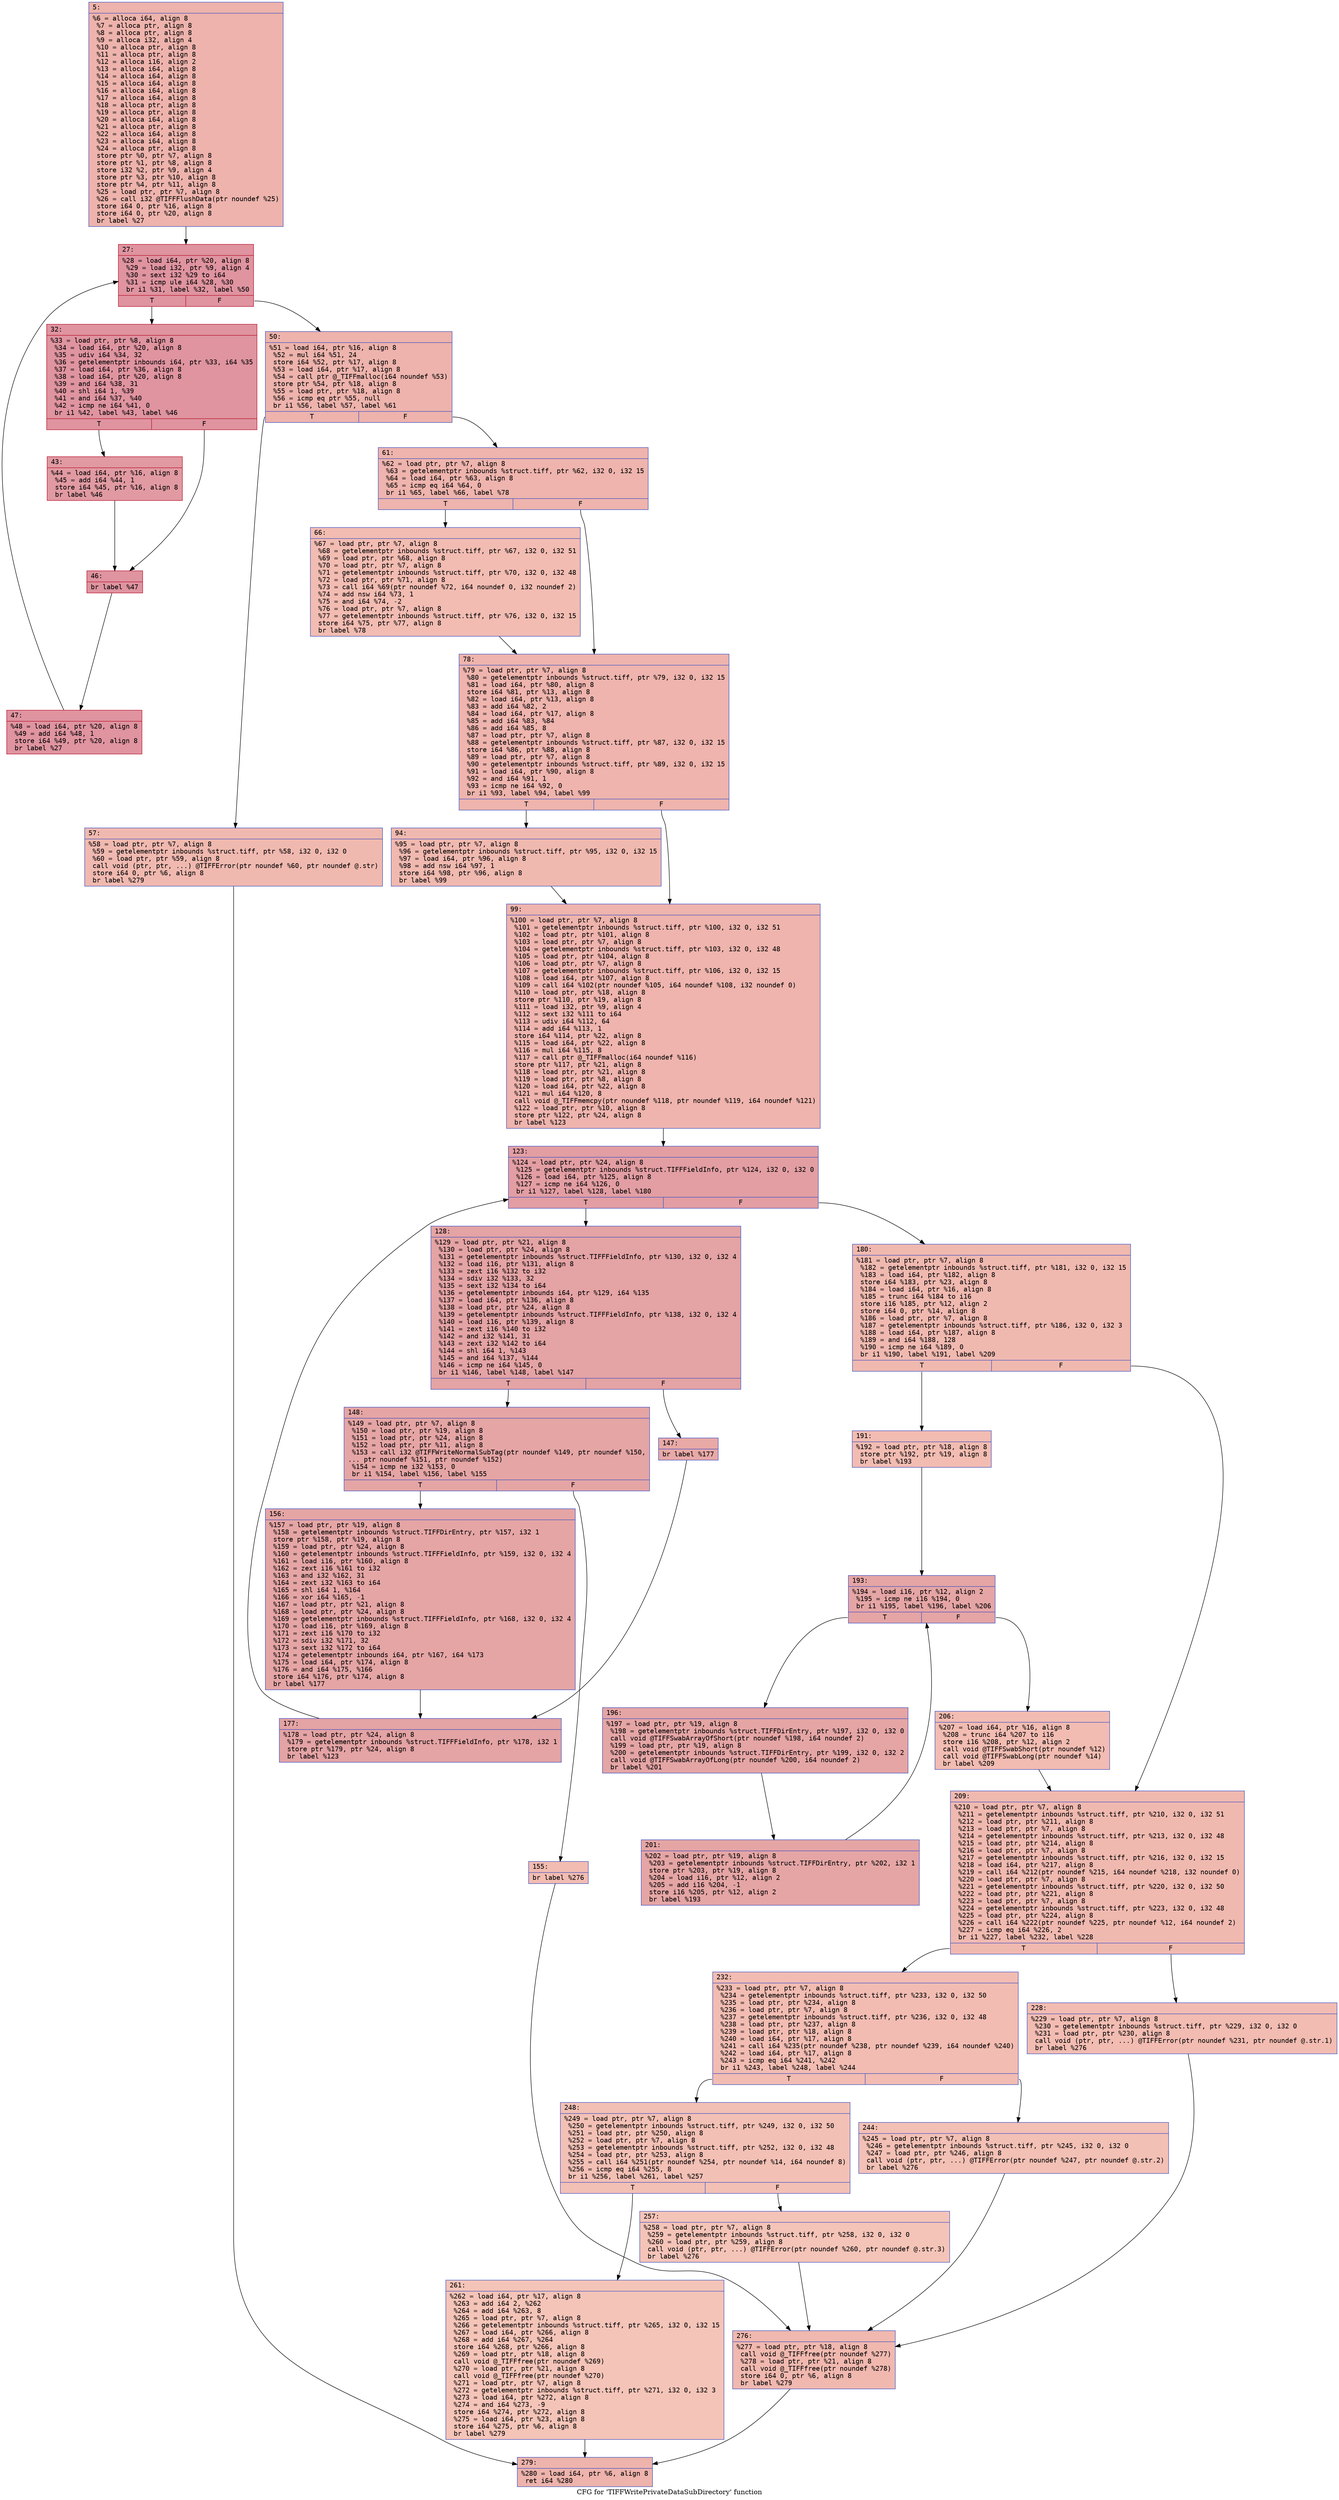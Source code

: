 digraph "CFG for 'TIFFWritePrivateDataSubDirectory' function" {
	label="CFG for 'TIFFWritePrivateDataSubDirectory' function";

	Node0x600002e582d0 [shape=record,color="#3d50c3ff", style=filled, fillcolor="#d6524470" fontname="Courier",label="{5:\l|  %6 = alloca i64, align 8\l  %7 = alloca ptr, align 8\l  %8 = alloca ptr, align 8\l  %9 = alloca i32, align 4\l  %10 = alloca ptr, align 8\l  %11 = alloca ptr, align 8\l  %12 = alloca i16, align 2\l  %13 = alloca i64, align 8\l  %14 = alloca i64, align 8\l  %15 = alloca i64, align 8\l  %16 = alloca i64, align 8\l  %17 = alloca i64, align 8\l  %18 = alloca ptr, align 8\l  %19 = alloca ptr, align 8\l  %20 = alloca i64, align 8\l  %21 = alloca ptr, align 8\l  %22 = alloca i64, align 8\l  %23 = alloca i64, align 8\l  %24 = alloca ptr, align 8\l  store ptr %0, ptr %7, align 8\l  store ptr %1, ptr %8, align 8\l  store i32 %2, ptr %9, align 4\l  store ptr %3, ptr %10, align 8\l  store ptr %4, ptr %11, align 8\l  %25 = load ptr, ptr %7, align 8\l  %26 = call i32 @TIFFFlushData(ptr noundef %25)\l  store i64 0, ptr %16, align 8\l  store i64 0, ptr %20, align 8\l  br label %27\l}"];
	Node0x600002e582d0 -> Node0x600002e58320[tooltip="5 -> 27\nProbability 100.00%" ];
	Node0x600002e58320 [shape=record,color="#b70d28ff", style=filled, fillcolor="#b70d2870" fontname="Courier",label="{27:\l|  %28 = load i64, ptr %20, align 8\l  %29 = load i32, ptr %9, align 4\l  %30 = sext i32 %29 to i64\l  %31 = icmp ule i64 %28, %30\l  br i1 %31, label %32, label %50\l|{<s0>T|<s1>F}}"];
	Node0x600002e58320:s0 -> Node0x600002e58370[tooltip="27 -> 32\nProbability 96.88%" ];
	Node0x600002e58320:s1 -> Node0x600002e584b0[tooltip="27 -> 50\nProbability 3.12%" ];
	Node0x600002e58370 [shape=record,color="#b70d28ff", style=filled, fillcolor="#b70d2870" fontname="Courier",label="{32:\l|  %33 = load ptr, ptr %8, align 8\l  %34 = load i64, ptr %20, align 8\l  %35 = udiv i64 %34, 32\l  %36 = getelementptr inbounds i64, ptr %33, i64 %35\l  %37 = load i64, ptr %36, align 8\l  %38 = load i64, ptr %20, align 8\l  %39 = and i64 %38, 31\l  %40 = shl i64 1, %39\l  %41 = and i64 %37, %40\l  %42 = icmp ne i64 %41, 0\l  br i1 %42, label %43, label %46\l|{<s0>T|<s1>F}}"];
	Node0x600002e58370:s0 -> Node0x600002e583c0[tooltip="32 -> 43\nProbability 62.50%" ];
	Node0x600002e58370:s1 -> Node0x600002e58410[tooltip="32 -> 46\nProbability 37.50%" ];
	Node0x600002e583c0 [shape=record,color="#b70d28ff", style=filled, fillcolor="#bb1b2c70" fontname="Courier",label="{43:\l|  %44 = load i64, ptr %16, align 8\l  %45 = add i64 %44, 1\l  store i64 %45, ptr %16, align 8\l  br label %46\l}"];
	Node0x600002e583c0 -> Node0x600002e58410[tooltip="43 -> 46\nProbability 100.00%" ];
	Node0x600002e58410 [shape=record,color="#b70d28ff", style=filled, fillcolor="#b70d2870" fontname="Courier",label="{46:\l|  br label %47\l}"];
	Node0x600002e58410 -> Node0x600002e58460[tooltip="46 -> 47\nProbability 100.00%" ];
	Node0x600002e58460 [shape=record,color="#b70d28ff", style=filled, fillcolor="#b70d2870" fontname="Courier",label="{47:\l|  %48 = load i64, ptr %20, align 8\l  %49 = add i64 %48, 1\l  store i64 %49, ptr %20, align 8\l  br label %27\l}"];
	Node0x600002e58460 -> Node0x600002e58320[tooltip="47 -> 27\nProbability 100.00%" ];
	Node0x600002e584b0 [shape=record,color="#3d50c3ff", style=filled, fillcolor="#d6524470" fontname="Courier",label="{50:\l|  %51 = load i64, ptr %16, align 8\l  %52 = mul i64 %51, 24\l  store i64 %52, ptr %17, align 8\l  %53 = load i64, ptr %17, align 8\l  %54 = call ptr @_TIFFmalloc(i64 noundef %53)\l  store ptr %54, ptr %18, align 8\l  %55 = load ptr, ptr %18, align 8\l  %56 = icmp eq ptr %55, null\l  br i1 %56, label %57, label %61\l|{<s0>T|<s1>F}}"];
	Node0x600002e584b0:s0 -> Node0x600002e58500[tooltip="50 -> 57\nProbability 37.50%" ];
	Node0x600002e584b0:s1 -> Node0x600002e58550[tooltip="50 -> 61\nProbability 62.50%" ];
	Node0x600002e58500 [shape=record,color="#3d50c3ff", style=filled, fillcolor="#de614d70" fontname="Courier",label="{57:\l|  %58 = load ptr, ptr %7, align 8\l  %59 = getelementptr inbounds %struct.tiff, ptr %58, i32 0, i32 0\l  %60 = load ptr, ptr %59, align 8\l  call void (ptr, ptr, ...) @TIFFError(ptr noundef %60, ptr noundef @.str)\l  store i64 0, ptr %6, align 8\l  br label %279\l}"];
	Node0x600002e58500 -> Node0x600002e58d70[tooltip="57 -> 279\nProbability 100.00%" ];
	Node0x600002e58550 [shape=record,color="#3d50c3ff", style=filled, fillcolor="#d8564670" fontname="Courier",label="{61:\l|  %62 = load ptr, ptr %7, align 8\l  %63 = getelementptr inbounds %struct.tiff, ptr %62, i32 0, i32 15\l  %64 = load i64, ptr %63, align 8\l  %65 = icmp eq i64 %64, 0\l  br i1 %65, label %66, label %78\l|{<s0>T|<s1>F}}"];
	Node0x600002e58550:s0 -> Node0x600002e585a0[tooltip="61 -> 66\nProbability 37.50%" ];
	Node0x600002e58550:s1 -> Node0x600002e585f0[tooltip="61 -> 78\nProbability 62.50%" ];
	Node0x600002e585a0 [shape=record,color="#3d50c3ff", style=filled, fillcolor="#e1675170" fontname="Courier",label="{66:\l|  %67 = load ptr, ptr %7, align 8\l  %68 = getelementptr inbounds %struct.tiff, ptr %67, i32 0, i32 51\l  %69 = load ptr, ptr %68, align 8\l  %70 = load ptr, ptr %7, align 8\l  %71 = getelementptr inbounds %struct.tiff, ptr %70, i32 0, i32 48\l  %72 = load ptr, ptr %71, align 8\l  %73 = call i64 %69(ptr noundef %72, i64 noundef 0, i32 noundef 2)\l  %74 = add nsw i64 %73, 1\l  %75 = and i64 %74, -2\l  %76 = load ptr, ptr %7, align 8\l  %77 = getelementptr inbounds %struct.tiff, ptr %76, i32 0, i32 15\l  store i64 %75, ptr %77, align 8\l  br label %78\l}"];
	Node0x600002e585a0 -> Node0x600002e585f0[tooltip="66 -> 78\nProbability 100.00%" ];
	Node0x600002e585f0 [shape=record,color="#3d50c3ff", style=filled, fillcolor="#d8564670" fontname="Courier",label="{78:\l|  %79 = load ptr, ptr %7, align 8\l  %80 = getelementptr inbounds %struct.tiff, ptr %79, i32 0, i32 15\l  %81 = load i64, ptr %80, align 8\l  store i64 %81, ptr %13, align 8\l  %82 = load i64, ptr %13, align 8\l  %83 = add i64 %82, 2\l  %84 = load i64, ptr %17, align 8\l  %85 = add i64 %83, %84\l  %86 = add i64 %85, 8\l  %87 = load ptr, ptr %7, align 8\l  %88 = getelementptr inbounds %struct.tiff, ptr %87, i32 0, i32 15\l  store i64 %86, ptr %88, align 8\l  %89 = load ptr, ptr %7, align 8\l  %90 = getelementptr inbounds %struct.tiff, ptr %89, i32 0, i32 15\l  %91 = load i64, ptr %90, align 8\l  %92 = and i64 %91, 1\l  %93 = icmp ne i64 %92, 0\l  br i1 %93, label %94, label %99\l|{<s0>T|<s1>F}}"];
	Node0x600002e585f0:s0 -> Node0x600002e58640[tooltip="78 -> 94\nProbability 50.00%" ];
	Node0x600002e585f0:s1 -> Node0x600002e58690[tooltip="78 -> 99\nProbability 50.00%" ];
	Node0x600002e58640 [shape=record,color="#3d50c3ff", style=filled, fillcolor="#de614d70" fontname="Courier",label="{94:\l|  %95 = load ptr, ptr %7, align 8\l  %96 = getelementptr inbounds %struct.tiff, ptr %95, i32 0, i32 15\l  %97 = load i64, ptr %96, align 8\l  %98 = add nsw i64 %97, 1\l  store i64 %98, ptr %96, align 8\l  br label %99\l}"];
	Node0x600002e58640 -> Node0x600002e58690[tooltip="94 -> 99\nProbability 100.00%" ];
	Node0x600002e58690 [shape=record,color="#3d50c3ff", style=filled, fillcolor="#d8564670" fontname="Courier",label="{99:\l|  %100 = load ptr, ptr %7, align 8\l  %101 = getelementptr inbounds %struct.tiff, ptr %100, i32 0, i32 51\l  %102 = load ptr, ptr %101, align 8\l  %103 = load ptr, ptr %7, align 8\l  %104 = getelementptr inbounds %struct.tiff, ptr %103, i32 0, i32 48\l  %105 = load ptr, ptr %104, align 8\l  %106 = load ptr, ptr %7, align 8\l  %107 = getelementptr inbounds %struct.tiff, ptr %106, i32 0, i32 15\l  %108 = load i64, ptr %107, align 8\l  %109 = call i64 %102(ptr noundef %105, i64 noundef %108, i32 noundef 0)\l  %110 = load ptr, ptr %18, align 8\l  store ptr %110, ptr %19, align 8\l  %111 = load i32, ptr %9, align 4\l  %112 = sext i32 %111 to i64\l  %113 = udiv i64 %112, 64\l  %114 = add i64 %113, 1\l  store i64 %114, ptr %22, align 8\l  %115 = load i64, ptr %22, align 8\l  %116 = mul i64 %115, 8\l  %117 = call ptr @_TIFFmalloc(i64 noundef %116)\l  store ptr %117, ptr %21, align 8\l  %118 = load ptr, ptr %21, align 8\l  %119 = load ptr, ptr %8, align 8\l  %120 = load i64, ptr %22, align 8\l  %121 = mul i64 %120, 8\l  call void @_TIFFmemcpy(ptr noundef %118, ptr noundef %119, i64 noundef %121)\l  %122 = load ptr, ptr %10, align 8\l  store ptr %122, ptr %24, align 8\l  br label %123\l}"];
	Node0x600002e58690 -> Node0x600002e586e0[tooltip="99 -> 123\nProbability 100.00%" ];
	Node0x600002e586e0 [shape=record,color="#3d50c3ff", style=filled, fillcolor="#be242e70" fontname="Courier",label="{123:\l|  %124 = load ptr, ptr %24, align 8\l  %125 = getelementptr inbounds %struct.TIFFFieldInfo, ptr %124, i32 0, i32 0\l  %126 = load i64, ptr %125, align 8\l  %127 = icmp ne i64 %126, 0\l  br i1 %127, label %128, label %180\l|{<s0>T|<s1>F}}"];
	Node0x600002e586e0:s0 -> Node0x600002e58730[tooltip="123 -> 128\nProbability 96.88%" ];
	Node0x600002e586e0:s1 -> Node0x600002e58910[tooltip="123 -> 180\nProbability 3.12%" ];
	Node0x600002e58730 [shape=record,color="#3d50c3ff", style=filled, fillcolor="#c32e3170" fontname="Courier",label="{128:\l|  %129 = load ptr, ptr %21, align 8\l  %130 = load ptr, ptr %24, align 8\l  %131 = getelementptr inbounds %struct.TIFFFieldInfo, ptr %130, i32 0, i32 4\l  %132 = load i16, ptr %131, align 8\l  %133 = zext i16 %132 to i32\l  %134 = sdiv i32 %133, 32\l  %135 = sext i32 %134 to i64\l  %136 = getelementptr inbounds i64, ptr %129, i64 %135\l  %137 = load i64, ptr %136, align 8\l  %138 = load ptr, ptr %24, align 8\l  %139 = getelementptr inbounds %struct.TIFFFieldInfo, ptr %138, i32 0, i32 4\l  %140 = load i16, ptr %139, align 8\l  %141 = zext i16 %140 to i32\l  %142 = and i32 %141, 31\l  %143 = zext i32 %142 to i64\l  %144 = shl i64 1, %143\l  %145 = and i64 %137, %144\l  %146 = icmp ne i64 %145, 0\l  br i1 %146, label %148, label %147\l|{<s0>T|<s1>F}}"];
	Node0x600002e58730:s0 -> Node0x600002e587d0[tooltip="128 -> 148\nProbability 62.50%" ];
	Node0x600002e58730:s1 -> Node0x600002e58780[tooltip="128 -> 147\nProbability 37.50%" ];
	Node0x600002e58780 [shape=record,color="#3d50c3ff", style=filled, fillcolor="#ca3b3770" fontname="Courier",label="{147:\l|  br label %177\l}"];
	Node0x600002e58780 -> Node0x600002e588c0[tooltip="147 -> 177\nProbability 100.00%" ];
	Node0x600002e587d0 [shape=record,color="#3d50c3ff", style=filled, fillcolor="#c5333470" fontname="Courier",label="{148:\l|  %149 = load ptr, ptr %7, align 8\l  %150 = load ptr, ptr %19, align 8\l  %151 = load ptr, ptr %24, align 8\l  %152 = load ptr, ptr %11, align 8\l  %153 = call i32 @TIFFWriteNormalSubTag(ptr noundef %149, ptr noundef %150,\l... ptr noundef %151, ptr noundef %152)\l  %154 = icmp ne i32 %153, 0\l  br i1 %154, label %156, label %155\l|{<s0>T|<s1>F}}"];
	Node0x600002e587d0:s0 -> Node0x600002e58870[tooltip="148 -> 156\nProbability 96.88%" ];
	Node0x600002e587d0:s1 -> Node0x600002e58820[tooltip="148 -> 155\nProbability 3.12%" ];
	Node0x600002e58820 [shape=record,color="#3d50c3ff", style=filled, fillcolor="#e1675170" fontname="Courier",label="{155:\l|  br label %276\l}"];
	Node0x600002e58820 -> Node0x600002e58d20[tooltip="155 -> 276\nProbability 100.00%" ];
	Node0x600002e58870 [shape=record,color="#3d50c3ff", style=filled, fillcolor="#c5333470" fontname="Courier",label="{156:\l|  %157 = load ptr, ptr %19, align 8\l  %158 = getelementptr inbounds %struct.TIFFDirEntry, ptr %157, i32 1\l  store ptr %158, ptr %19, align 8\l  %159 = load ptr, ptr %24, align 8\l  %160 = getelementptr inbounds %struct.TIFFFieldInfo, ptr %159, i32 0, i32 4\l  %161 = load i16, ptr %160, align 8\l  %162 = zext i16 %161 to i32\l  %163 = and i32 %162, 31\l  %164 = zext i32 %163 to i64\l  %165 = shl i64 1, %164\l  %166 = xor i64 %165, -1\l  %167 = load ptr, ptr %21, align 8\l  %168 = load ptr, ptr %24, align 8\l  %169 = getelementptr inbounds %struct.TIFFFieldInfo, ptr %168, i32 0, i32 4\l  %170 = load i16, ptr %169, align 8\l  %171 = zext i16 %170 to i32\l  %172 = sdiv i32 %171, 32\l  %173 = sext i32 %172 to i64\l  %174 = getelementptr inbounds i64, ptr %167, i64 %173\l  %175 = load i64, ptr %174, align 8\l  %176 = and i64 %175, %166\l  store i64 %176, ptr %174, align 8\l  br label %177\l}"];
	Node0x600002e58870 -> Node0x600002e588c0[tooltip="156 -> 177\nProbability 100.00%" ];
	Node0x600002e588c0 [shape=record,color="#3d50c3ff", style=filled, fillcolor="#c32e3170" fontname="Courier",label="{177:\l|  %178 = load ptr, ptr %24, align 8\l  %179 = getelementptr inbounds %struct.TIFFFieldInfo, ptr %178, i32 1\l  store ptr %179, ptr %24, align 8\l  br label %123\l}"];
	Node0x600002e588c0 -> Node0x600002e586e0[tooltip="177 -> 123\nProbability 100.00%" ];
	Node0x600002e58910 [shape=record,color="#3d50c3ff", style=filled, fillcolor="#de614d70" fontname="Courier",label="{180:\l|  %181 = load ptr, ptr %7, align 8\l  %182 = getelementptr inbounds %struct.tiff, ptr %181, i32 0, i32 15\l  %183 = load i64, ptr %182, align 8\l  store i64 %183, ptr %23, align 8\l  %184 = load i64, ptr %16, align 8\l  %185 = trunc i64 %184 to i16\l  store i16 %185, ptr %12, align 2\l  store i64 0, ptr %14, align 8\l  %186 = load ptr, ptr %7, align 8\l  %187 = getelementptr inbounds %struct.tiff, ptr %186, i32 0, i32 3\l  %188 = load i64, ptr %187, align 8\l  %189 = and i64 %188, 128\l  %190 = icmp ne i64 %189, 0\l  br i1 %190, label %191, label %209\l|{<s0>T|<s1>F}}"];
	Node0x600002e58910:s0 -> Node0x600002e58960[tooltip="180 -> 191\nProbability 50.00%" ];
	Node0x600002e58910:s1 -> Node0x600002e58af0[tooltip="180 -> 209\nProbability 50.00%" ];
	Node0x600002e58960 [shape=record,color="#3d50c3ff", style=filled, fillcolor="#e1675170" fontname="Courier",label="{191:\l|  %192 = load ptr, ptr %18, align 8\l  store ptr %192, ptr %19, align 8\l  br label %193\l}"];
	Node0x600002e58960 -> Node0x600002e589b0[tooltip="191 -> 193\nProbability 100.00%" ];
	Node0x600002e589b0 [shape=record,color="#3d50c3ff", style=filled, fillcolor="#c5333470" fontname="Courier",label="{193:\l|  %194 = load i16, ptr %12, align 2\l  %195 = icmp ne i16 %194, 0\l  br i1 %195, label %196, label %206\l|{<s0>T|<s1>F}}"];
	Node0x600002e589b0:s0 -> Node0x600002e58a00[tooltip="193 -> 196\nProbability 96.88%" ];
	Node0x600002e589b0:s1 -> Node0x600002e58aa0[tooltip="193 -> 206\nProbability 3.12%" ];
	Node0x600002e58a00 [shape=record,color="#3d50c3ff", style=filled, fillcolor="#c5333470" fontname="Courier",label="{196:\l|  %197 = load ptr, ptr %19, align 8\l  %198 = getelementptr inbounds %struct.TIFFDirEntry, ptr %197, i32 0, i32 0\l  call void @TIFFSwabArrayOfShort(ptr noundef %198, i64 noundef 2)\l  %199 = load ptr, ptr %19, align 8\l  %200 = getelementptr inbounds %struct.TIFFDirEntry, ptr %199, i32 0, i32 2\l  call void @TIFFSwabArrayOfLong(ptr noundef %200, i64 noundef 2)\l  br label %201\l}"];
	Node0x600002e58a00 -> Node0x600002e58a50[tooltip="196 -> 201\nProbability 100.00%" ];
	Node0x600002e58a50 [shape=record,color="#3d50c3ff", style=filled, fillcolor="#c5333470" fontname="Courier",label="{201:\l|  %202 = load ptr, ptr %19, align 8\l  %203 = getelementptr inbounds %struct.TIFFDirEntry, ptr %202, i32 1\l  store ptr %203, ptr %19, align 8\l  %204 = load i16, ptr %12, align 2\l  %205 = add i16 %204, -1\l  store i16 %205, ptr %12, align 2\l  br label %193\l}"];
	Node0x600002e58a50 -> Node0x600002e589b0[tooltip="201 -> 193\nProbability 100.00%" ];
	Node0x600002e58aa0 [shape=record,color="#3d50c3ff", style=filled, fillcolor="#e1675170" fontname="Courier",label="{206:\l|  %207 = load i64, ptr %16, align 8\l  %208 = trunc i64 %207 to i16\l  store i16 %208, ptr %12, align 2\l  call void @TIFFSwabShort(ptr noundef %12)\l  call void @TIFFSwabLong(ptr noundef %14)\l  br label %209\l}"];
	Node0x600002e58aa0 -> Node0x600002e58af0[tooltip="206 -> 209\nProbability 100.00%" ];
	Node0x600002e58af0 [shape=record,color="#3d50c3ff", style=filled, fillcolor="#de614d70" fontname="Courier",label="{209:\l|  %210 = load ptr, ptr %7, align 8\l  %211 = getelementptr inbounds %struct.tiff, ptr %210, i32 0, i32 51\l  %212 = load ptr, ptr %211, align 8\l  %213 = load ptr, ptr %7, align 8\l  %214 = getelementptr inbounds %struct.tiff, ptr %213, i32 0, i32 48\l  %215 = load ptr, ptr %214, align 8\l  %216 = load ptr, ptr %7, align 8\l  %217 = getelementptr inbounds %struct.tiff, ptr %216, i32 0, i32 15\l  %218 = load i64, ptr %217, align 8\l  %219 = call i64 %212(ptr noundef %215, i64 noundef %218, i32 noundef 0)\l  %220 = load ptr, ptr %7, align 8\l  %221 = getelementptr inbounds %struct.tiff, ptr %220, i32 0, i32 50\l  %222 = load ptr, ptr %221, align 8\l  %223 = load ptr, ptr %7, align 8\l  %224 = getelementptr inbounds %struct.tiff, ptr %223, i32 0, i32 48\l  %225 = load ptr, ptr %224, align 8\l  %226 = call i64 %222(ptr noundef %225, ptr noundef %12, i64 noundef 2)\l  %227 = icmp eq i64 %226, 2\l  br i1 %227, label %232, label %228\l|{<s0>T|<s1>F}}"];
	Node0x600002e58af0:s0 -> Node0x600002e58b90[tooltip="209 -> 232\nProbability 50.00%" ];
	Node0x600002e58af0:s1 -> Node0x600002e58b40[tooltip="209 -> 228\nProbability 50.00%" ];
	Node0x600002e58b40 [shape=record,color="#3d50c3ff", style=filled, fillcolor="#e1675170" fontname="Courier",label="{228:\l|  %229 = load ptr, ptr %7, align 8\l  %230 = getelementptr inbounds %struct.tiff, ptr %229, i32 0, i32 0\l  %231 = load ptr, ptr %230, align 8\l  call void (ptr, ptr, ...) @TIFFError(ptr noundef %231, ptr noundef @.str.1)\l  br label %276\l}"];
	Node0x600002e58b40 -> Node0x600002e58d20[tooltip="228 -> 276\nProbability 100.00%" ];
	Node0x600002e58b90 [shape=record,color="#3d50c3ff", style=filled, fillcolor="#e1675170" fontname="Courier",label="{232:\l|  %233 = load ptr, ptr %7, align 8\l  %234 = getelementptr inbounds %struct.tiff, ptr %233, i32 0, i32 50\l  %235 = load ptr, ptr %234, align 8\l  %236 = load ptr, ptr %7, align 8\l  %237 = getelementptr inbounds %struct.tiff, ptr %236, i32 0, i32 48\l  %238 = load ptr, ptr %237, align 8\l  %239 = load ptr, ptr %18, align 8\l  %240 = load i64, ptr %17, align 8\l  %241 = call i64 %235(ptr noundef %238, ptr noundef %239, i64 noundef %240)\l  %242 = load i64, ptr %17, align 8\l  %243 = icmp eq i64 %241, %242\l  br i1 %243, label %248, label %244\l|{<s0>T|<s1>F}}"];
	Node0x600002e58b90:s0 -> Node0x600002e58c30[tooltip="232 -> 248\nProbability 50.00%" ];
	Node0x600002e58b90:s1 -> Node0x600002e58be0[tooltip="232 -> 244\nProbability 50.00%" ];
	Node0x600002e58be0 [shape=record,color="#3d50c3ff", style=filled, fillcolor="#e5705870" fontname="Courier",label="{244:\l|  %245 = load ptr, ptr %7, align 8\l  %246 = getelementptr inbounds %struct.tiff, ptr %245, i32 0, i32 0\l  %247 = load ptr, ptr %246, align 8\l  call void (ptr, ptr, ...) @TIFFError(ptr noundef %247, ptr noundef @.str.2)\l  br label %276\l}"];
	Node0x600002e58be0 -> Node0x600002e58d20[tooltip="244 -> 276\nProbability 100.00%" ];
	Node0x600002e58c30 [shape=record,color="#3d50c3ff", style=filled, fillcolor="#e5705870" fontname="Courier",label="{248:\l|  %249 = load ptr, ptr %7, align 8\l  %250 = getelementptr inbounds %struct.tiff, ptr %249, i32 0, i32 50\l  %251 = load ptr, ptr %250, align 8\l  %252 = load ptr, ptr %7, align 8\l  %253 = getelementptr inbounds %struct.tiff, ptr %252, i32 0, i32 48\l  %254 = load ptr, ptr %253, align 8\l  %255 = call i64 %251(ptr noundef %254, ptr noundef %14, i64 noundef 8)\l  %256 = icmp eq i64 %255, 8\l  br i1 %256, label %261, label %257\l|{<s0>T|<s1>F}}"];
	Node0x600002e58c30:s0 -> Node0x600002e58cd0[tooltip="248 -> 261\nProbability 50.00%" ];
	Node0x600002e58c30:s1 -> Node0x600002e58c80[tooltip="248 -> 257\nProbability 50.00%" ];
	Node0x600002e58c80 [shape=record,color="#3d50c3ff", style=filled, fillcolor="#e97a5f70" fontname="Courier",label="{257:\l|  %258 = load ptr, ptr %7, align 8\l  %259 = getelementptr inbounds %struct.tiff, ptr %258, i32 0, i32 0\l  %260 = load ptr, ptr %259, align 8\l  call void (ptr, ptr, ...) @TIFFError(ptr noundef %260, ptr noundef @.str.3)\l  br label %276\l}"];
	Node0x600002e58c80 -> Node0x600002e58d20[tooltip="257 -> 276\nProbability 100.00%" ];
	Node0x600002e58cd0 [shape=record,color="#3d50c3ff", style=filled, fillcolor="#e97a5f70" fontname="Courier",label="{261:\l|  %262 = load i64, ptr %17, align 8\l  %263 = add i64 2, %262\l  %264 = add i64 %263, 8\l  %265 = load ptr, ptr %7, align 8\l  %266 = getelementptr inbounds %struct.tiff, ptr %265, i32 0, i32 15\l  %267 = load i64, ptr %266, align 8\l  %268 = add i64 %267, %264\l  store i64 %268, ptr %266, align 8\l  %269 = load ptr, ptr %18, align 8\l  call void @_TIFFfree(ptr noundef %269)\l  %270 = load ptr, ptr %21, align 8\l  call void @_TIFFfree(ptr noundef %270)\l  %271 = load ptr, ptr %7, align 8\l  %272 = getelementptr inbounds %struct.tiff, ptr %271, i32 0, i32 3\l  %273 = load i64, ptr %272, align 8\l  %274 = and i64 %273, -9\l  store i64 %274, ptr %272, align 8\l  %275 = load i64, ptr %23, align 8\l  store i64 %275, ptr %6, align 8\l  br label %279\l}"];
	Node0x600002e58cd0 -> Node0x600002e58d70[tooltip="261 -> 279\nProbability 100.00%" ];
	Node0x600002e58d20 [shape=record,color="#3d50c3ff", style=filled, fillcolor="#dc5d4a70" fontname="Courier",label="{276:\l|  %277 = load ptr, ptr %18, align 8\l  call void @_TIFFfree(ptr noundef %277)\l  %278 = load ptr, ptr %21, align 8\l  call void @_TIFFfree(ptr noundef %278)\l  store i64 0, ptr %6, align 8\l  br label %279\l}"];
	Node0x600002e58d20 -> Node0x600002e58d70[tooltip="276 -> 279\nProbability 100.00%" ];
	Node0x600002e58d70 [shape=record,color="#3d50c3ff", style=filled, fillcolor="#d6524470" fontname="Courier",label="{279:\l|  %280 = load i64, ptr %6, align 8\l  ret i64 %280\l}"];
}
